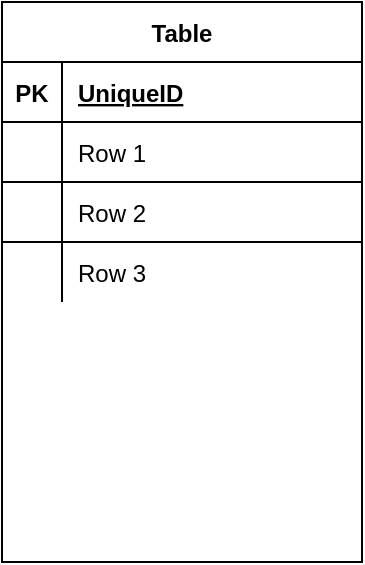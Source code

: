 <mxfile version="20.2.3" type="github">
  <diagram id="_fZjm_xeZrh7O81KkIF5" name="Page-1">
    <mxGraphModel dx="323" dy="319" grid="1" gridSize="10" guides="1" tooltips="1" connect="1" arrows="1" fold="1" page="1" pageScale="1" pageWidth="827" pageHeight="1169" math="0" shadow="0">
      <root>
        <mxCell id="0" />
        <mxCell id="1" parent="0" />
        <mxCell id="0gtU2JPx_UvWD1e1g1Wy-1" value="Table" style="shape=table;startSize=30;container=1;collapsible=1;childLayout=tableLayout;fixedRows=1;rowLines=1;fontStyle=1;align=center;resizeLast=1;" vertex="1" parent="1">
          <mxGeometry x="20" y="470" width="180" height="280" as="geometry">
            <mxRectangle x="20" y="470" width="70" height="30" as="alternateBounds" />
          </mxGeometry>
        </mxCell>
        <mxCell id="0gtU2JPx_UvWD1e1g1Wy-2" value="" style="shape=tableRow;horizontal=0;startSize=0;swimlaneHead=0;swimlaneBody=0;fillColor=none;collapsible=0;dropTarget=0;points=[[0,0.5],[1,0.5]];portConstraint=eastwest;top=0;left=0;right=0;bottom=1;" vertex="1" parent="0gtU2JPx_UvWD1e1g1Wy-1">
          <mxGeometry y="30" width="180" height="30" as="geometry" />
        </mxCell>
        <mxCell id="0gtU2JPx_UvWD1e1g1Wy-3" value="PK" style="shape=partialRectangle;connectable=0;fillColor=none;top=0;left=0;bottom=0;right=0;fontStyle=1;overflow=hidden;" vertex="1" parent="0gtU2JPx_UvWD1e1g1Wy-2">
          <mxGeometry width="30" height="30" as="geometry">
            <mxRectangle width="30" height="30" as="alternateBounds" />
          </mxGeometry>
        </mxCell>
        <mxCell id="0gtU2JPx_UvWD1e1g1Wy-4" value="UniqueID" style="shape=partialRectangle;connectable=0;fillColor=none;top=0;left=0;bottom=0;right=0;align=left;spacingLeft=6;fontStyle=5;overflow=hidden;" vertex="1" parent="0gtU2JPx_UvWD1e1g1Wy-2">
          <mxGeometry x="30" width="150" height="30" as="geometry">
            <mxRectangle width="150" height="30" as="alternateBounds" />
          </mxGeometry>
        </mxCell>
        <mxCell id="0gtU2JPx_UvWD1e1g1Wy-5" value="" style="shape=tableRow;horizontal=0;startSize=0;swimlaneHead=0;swimlaneBody=0;fillColor=none;collapsible=0;dropTarget=0;points=[[0,0.5],[1,0.5]];portConstraint=eastwest;top=0;left=0;right=0;bottom=0;" vertex="1" parent="0gtU2JPx_UvWD1e1g1Wy-1">
          <mxGeometry y="60" width="180" height="30" as="geometry" />
        </mxCell>
        <mxCell id="0gtU2JPx_UvWD1e1g1Wy-6" value="" style="shape=partialRectangle;connectable=0;fillColor=none;top=0;left=0;bottom=0;right=0;editable=1;overflow=hidden;" vertex="1" parent="0gtU2JPx_UvWD1e1g1Wy-5">
          <mxGeometry width="30" height="30" as="geometry">
            <mxRectangle width="30" height="30" as="alternateBounds" />
          </mxGeometry>
        </mxCell>
        <mxCell id="0gtU2JPx_UvWD1e1g1Wy-7" value="Row 1" style="shape=partialRectangle;connectable=0;fillColor=none;top=0;left=0;bottom=0;right=0;align=left;spacingLeft=6;overflow=hidden;" vertex="1" parent="0gtU2JPx_UvWD1e1g1Wy-5">
          <mxGeometry x="30" width="150" height="30" as="geometry">
            <mxRectangle width="150" height="30" as="alternateBounds" />
          </mxGeometry>
        </mxCell>
        <mxCell id="0gtU2JPx_UvWD1e1g1Wy-8" value="" style="shape=tableRow;horizontal=0;startSize=0;swimlaneHead=0;swimlaneBody=0;fillColor=none;collapsible=0;dropTarget=0;points=[[0,0.5],[1,0.5]];portConstraint=eastwest;top=0;left=0;right=0;bottom=0;" vertex="1" parent="0gtU2JPx_UvWD1e1g1Wy-1">
          <mxGeometry y="90" width="180" height="30" as="geometry" />
        </mxCell>
        <mxCell id="0gtU2JPx_UvWD1e1g1Wy-9" value="" style="shape=partialRectangle;connectable=0;fillColor=none;top=0;left=0;bottom=0;right=0;editable=1;overflow=hidden;" vertex="1" parent="0gtU2JPx_UvWD1e1g1Wy-8">
          <mxGeometry width="30" height="30" as="geometry">
            <mxRectangle width="30" height="30" as="alternateBounds" />
          </mxGeometry>
        </mxCell>
        <mxCell id="0gtU2JPx_UvWD1e1g1Wy-10" value="Row 2" style="shape=partialRectangle;connectable=0;fillColor=none;top=0;left=0;bottom=0;right=0;align=left;spacingLeft=6;overflow=hidden;" vertex="1" parent="0gtU2JPx_UvWD1e1g1Wy-8">
          <mxGeometry x="30" width="150" height="30" as="geometry">
            <mxRectangle width="150" height="30" as="alternateBounds" />
          </mxGeometry>
        </mxCell>
        <mxCell id="0gtU2JPx_UvWD1e1g1Wy-11" value="" style="shape=tableRow;horizontal=0;startSize=0;swimlaneHead=0;swimlaneBody=0;fillColor=none;collapsible=0;dropTarget=0;points=[[0,0.5],[1,0.5]];portConstraint=eastwest;top=0;left=0;right=0;bottom=0;" vertex="1" parent="0gtU2JPx_UvWD1e1g1Wy-1">
          <mxGeometry y="120" width="180" height="30" as="geometry" />
        </mxCell>
        <mxCell id="0gtU2JPx_UvWD1e1g1Wy-12" value="" style="shape=partialRectangle;connectable=0;fillColor=none;top=0;left=0;bottom=0;right=0;editable=1;overflow=hidden;" vertex="1" parent="0gtU2JPx_UvWD1e1g1Wy-11">
          <mxGeometry width="30" height="30" as="geometry">
            <mxRectangle width="30" height="30" as="alternateBounds" />
          </mxGeometry>
        </mxCell>
        <mxCell id="0gtU2JPx_UvWD1e1g1Wy-13" value="Row 3" style="shape=partialRectangle;connectable=0;fillColor=none;top=0;left=0;bottom=0;right=0;align=left;spacingLeft=6;overflow=hidden;" vertex="1" parent="0gtU2JPx_UvWD1e1g1Wy-11">
          <mxGeometry x="30" width="150" height="30" as="geometry">
            <mxRectangle width="150" height="30" as="alternateBounds" />
          </mxGeometry>
        </mxCell>
      </root>
    </mxGraphModel>
  </diagram>
</mxfile>
